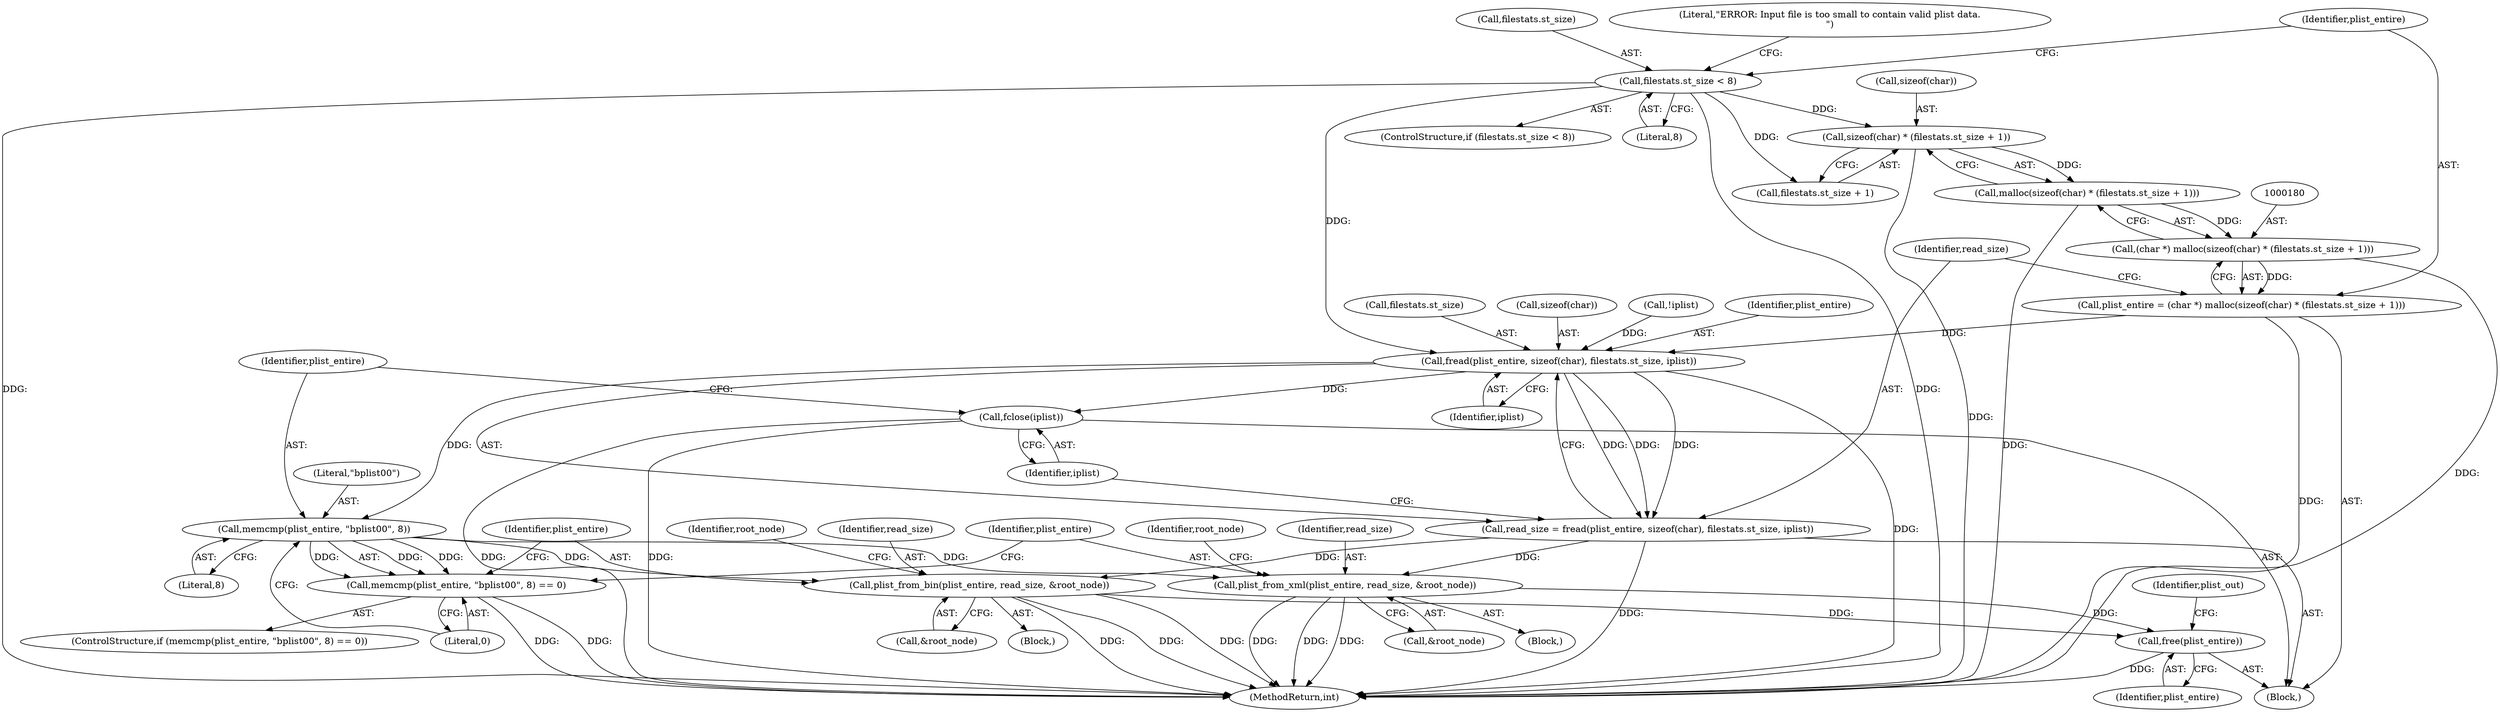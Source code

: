 digraph "0_libplist_7391a506352c009fe044dead7baad9e22dd279ee@API" {
"1000182" [label="(Call,sizeof(char) * (filestats.st_size + 1))"];
"1000166" [label="(Call,filestats.st_size < 8)"];
"1000181" [label="(Call,malloc(sizeof(char) * (filestats.st_size + 1)))"];
"1000179" [label="(Call,(char *) malloc(sizeof(char) * (filestats.st_size + 1)))"];
"1000177" [label="(Call,plist_entire = (char *) malloc(sizeof(char) * (filestats.st_size + 1)))"];
"1000192" [label="(Call,fread(plist_entire, sizeof(char), filestats.st_size, iplist))"];
"1000190" [label="(Call,read_size = fread(plist_entire, sizeof(char), filestats.st_size, iplist))"];
"1000210" [label="(Call,plist_from_bin(plist_entire, read_size, &root_node))"];
"1000236" [label="(Call,free(plist_entire))"];
"1000223" [label="(Call,plist_from_xml(plist_entire, read_size, &root_node))"];
"1000200" [label="(Call,fclose(iplist))"];
"1000204" [label="(Call,memcmp(plist_entire, \"bplist00\", 8))"];
"1000203" [label="(Call,memcmp(plist_entire, \"bplist00\", 8) == 0)"];
"1000182" [label="(Call,sizeof(char) * (filestats.st_size + 1))"];
"1000166" [label="(Call,filestats.st_size < 8)"];
"1000196" [label="(Call,filestats.st_size)"];
"1000224" [label="(Identifier,plist_entire)"];
"1000191" [label="(Identifier,read_size)"];
"1000177" [label="(Call,plist_entire = (char *) malloc(sizeof(char) * (filestats.st_size + 1)))"];
"1000223" [label="(Call,plist_from_xml(plist_entire, read_size, &root_node))"];
"1000194" [label="(Call,sizeof(char))"];
"1000167" [label="(Call,filestats.st_size)"];
"1000212" [label="(Identifier,read_size)"];
"1000222" [label="(Block,)"];
"1000205" [label="(Identifier,plist_entire)"];
"1000225" [label="(Identifier,read_size)"];
"1000206" [label="(Literal,\"bplist00\")"];
"1000204" [label="(Call,memcmp(plist_entire, \"bplist00\", 8))"];
"1000213" [label="(Call,&root_node)"];
"1000210" [label="(Call,plist_from_bin(plist_entire, read_size, &root_node))"];
"1000165" [label="(ControlStructure,if (filestats.st_size < 8))"];
"1000190" [label="(Call,read_size = fread(plist_entire, sizeof(char), filestats.st_size, iplist))"];
"1000216" [label="(Identifier,root_node)"];
"1000203" [label="(Call,memcmp(plist_entire, \"bplist00\", 8) == 0)"];
"1000200" [label="(Call,fclose(iplist))"];
"1000211" [label="(Identifier,plist_entire)"];
"1000183" [label="(Call,sizeof(char))"];
"1000237" [label="(Identifier,plist_entire)"];
"1000178" [label="(Identifier,plist_entire)"];
"1000229" [label="(Identifier,root_node)"];
"1000207" [label="(Literal,8)"];
"1000103" [label="(Block,)"];
"1000202" [label="(ControlStructure,if (memcmp(plist_entire, \"bplist00\", 8) == 0))"];
"1000201" [label="(Identifier,iplist)"];
"1000179" [label="(Call,(char *) malloc(sizeof(char) * (filestats.st_size + 1)))"];
"1000226" [label="(Call,&root_node)"];
"1000288" [label="(MethodReturn,int)"];
"1000192" [label="(Call,fread(plist_entire, sizeof(char), filestats.st_size, iplist))"];
"1000170" [label="(Literal,8)"];
"1000152" [label="(Call,!iplist)"];
"1000173" [label="(Literal,\"ERROR: Input file is too small to contain valid plist data.\n\")"];
"1000209" [label="(Block,)"];
"1000185" [label="(Call,filestats.st_size + 1)"];
"1000199" [label="(Identifier,iplist)"];
"1000193" [label="(Identifier,plist_entire)"];
"1000236" [label="(Call,free(plist_entire))"];
"1000208" [label="(Literal,0)"];
"1000239" [label="(Identifier,plist_out)"];
"1000181" [label="(Call,malloc(sizeof(char) * (filestats.st_size + 1)))"];
"1000182" -> "1000181"  [label="AST: "];
"1000182" -> "1000185"  [label="CFG: "];
"1000183" -> "1000182"  [label="AST: "];
"1000185" -> "1000182"  [label="AST: "];
"1000181" -> "1000182"  [label="CFG: "];
"1000182" -> "1000288"  [label="DDG: "];
"1000182" -> "1000181"  [label="DDG: "];
"1000166" -> "1000182"  [label="DDG: "];
"1000166" -> "1000165"  [label="AST: "];
"1000166" -> "1000170"  [label="CFG: "];
"1000167" -> "1000166"  [label="AST: "];
"1000170" -> "1000166"  [label="AST: "];
"1000173" -> "1000166"  [label="CFG: "];
"1000178" -> "1000166"  [label="CFG: "];
"1000166" -> "1000288"  [label="DDG: "];
"1000166" -> "1000288"  [label="DDG: "];
"1000166" -> "1000185"  [label="DDG: "];
"1000166" -> "1000192"  [label="DDG: "];
"1000181" -> "1000179"  [label="AST: "];
"1000179" -> "1000181"  [label="CFG: "];
"1000181" -> "1000288"  [label="DDG: "];
"1000181" -> "1000179"  [label="DDG: "];
"1000179" -> "1000177"  [label="AST: "];
"1000180" -> "1000179"  [label="AST: "];
"1000177" -> "1000179"  [label="CFG: "];
"1000179" -> "1000288"  [label="DDG: "];
"1000179" -> "1000177"  [label="DDG: "];
"1000177" -> "1000103"  [label="AST: "];
"1000178" -> "1000177"  [label="AST: "];
"1000191" -> "1000177"  [label="CFG: "];
"1000177" -> "1000288"  [label="DDG: "];
"1000177" -> "1000192"  [label="DDG: "];
"1000192" -> "1000190"  [label="AST: "];
"1000192" -> "1000199"  [label="CFG: "];
"1000193" -> "1000192"  [label="AST: "];
"1000194" -> "1000192"  [label="AST: "];
"1000196" -> "1000192"  [label="AST: "];
"1000199" -> "1000192"  [label="AST: "];
"1000190" -> "1000192"  [label="CFG: "];
"1000192" -> "1000288"  [label="DDG: "];
"1000192" -> "1000190"  [label="DDG: "];
"1000192" -> "1000190"  [label="DDG: "];
"1000192" -> "1000190"  [label="DDG: "];
"1000152" -> "1000192"  [label="DDG: "];
"1000192" -> "1000200"  [label="DDG: "];
"1000192" -> "1000204"  [label="DDG: "];
"1000190" -> "1000103"  [label="AST: "];
"1000191" -> "1000190"  [label="AST: "];
"1000201" -> "1000190"  [label="CFG: "];
"1000190" -> "1000288"  [label="DDG: "];
"1000190" -> "1000210"  [label="DDG: "];
"1000190" -> "1000223"  [label="DDG: "];
"1000210" -> "1000209"  [label="AST: "];
"1000210" -> "1000213"  [label="CFG: "];
"1000211" -> "1000210"  [label="AST: "];
"1000212" -> "1000210"  [label="AST: "];
"1000213" -> "1000210"  [label="AST: "];
"1000216" -> "1000210"  [label="CFG: "];
"1000210" -> "1000288"  [label="DDG: "];
"1000210" -> "1000288"  [label="DDG: "];
"1000210" -> "1000288"  [label="DDG: "];
"1000204" -> "1000210"  [label="DDG: "];
"1000210" -> "1000236"  [label="DDG: "];
"1000236" -> "1000103"  [label="AST: "];
"1000236" -> "1000237"  [label="CFG: "];
"1000237" -> "1000236"  [label="AST: "];
"1000239" -> "1000236"  [label="CFG: "];
"1000236" -> "1000288"  [label="DDG: "];
"1000223" -> "1000236"  [label="DDG: "];
"1000223" -> "1000222"  [label="AST: "];
"1000223" -> "1000226"  [label="CFG: "];
"1000224" -> "1000223"  [label="AST: "];
"1000225" -> "1000223"  [label="AST: "];
"1000226" -> "1000223"  [label="AST: "];
"1000229" -> "1000223"  [label="CFG: "];
"1000223" -> "1000288"  [label="DDG: "];
"1000223" -> "1000288"  [label="DDG: "];
"1000223" -> "1000288"  [label="DDG: "];
"1000204" -> "1000223"  [label="DDG: "];
"1000200" -> "1000103"  [label="AST: "];
"1000200" -> "1000201"  [label="CFG: "];
"1000201" -> "1000200"  [label="AST: "];
"1000205" -> "1000200"  [label="CFG: "];
"1000200" -> "1000288"  [label="DDG: "];
"1000200" -> "1000288"  [label="DDG: "];
"1000204" -> "1000203"  [label="AST: "];
"1000204" -> "1000207"  [label="CFG: "];
"1000205" -> "1000204"  [label="AST: "];
"1000206" -> "1000204"  [label="AST: "];
"1000207" -> "1000204"  [label="AST: "];
"1000208" -> "1000204"  [label="CFG: "];
"1000204" -> "1000203"  [label="DDG: "];
"1000204" -> "1000203"  [label="DDG: "];
"1000204" -> "1000203"  [label="DDG: "];
"1000203" -> "1000202"  [label="AST: "];
"1000203" -> "1000208"  [label="CFG: "];
"1000208" -> "1000203"  [label="AST: "];
"1000211" -> "1000203"  [label="CFG: "];
"1000224" -> "1000203"  [label="CFG: "];
"1000203" -> "1000288"  [label="DDG: "];
"1000203" -> "1000288"  [label="DDG: "];
}
